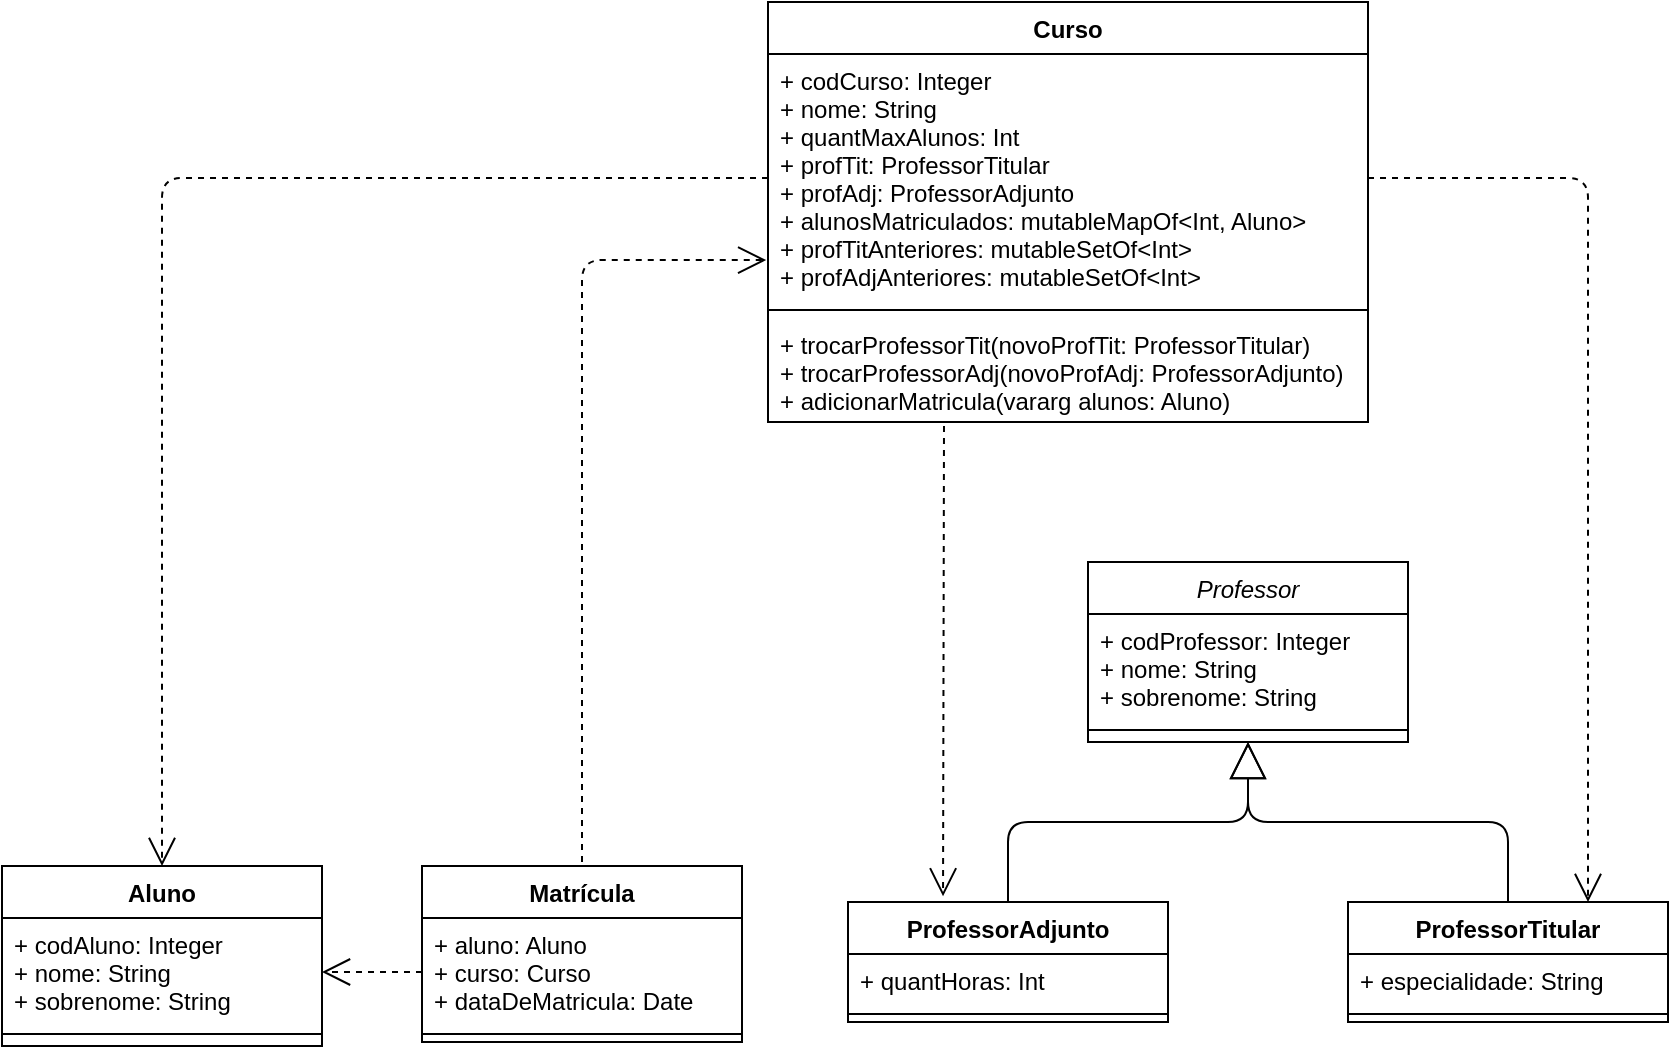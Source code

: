 <mxfile version="13.7.7" type="device"><diagram id="C5RBs43oDa-KdzZeNtuy" name="Page-1"><mxGraphModel dx="2012" dy="662" grid="1" gridSize="10" guides="1" tooltips="1" connect="1" arrows="1" fold="1" page="1" pageScale="1" pageWidth="827" pageHeight="1169" math="0" shadow="0"><root><mxCell id="WIyWlLk6GJQsqaUBKTNV-0"/><mxCell id="WIyWlLk6GJQsqaUBKTNV-1" parent="WIyWlLk6GJQsqaUBKTNV-0"/><mxCell id="DZw8x-lJZhDjdpbKTeVV-8" value="" style="endArrow=block;endSize=16;endFill=0;html=1;entryX=0.5;entryY=1;entryDx=0;entryDy=0;exitX=0.5;exitY=0;exitDx=0;exitDy=0;" parent="WIyWlLk6GJQsqaUBKTNV-1" source="DZw8x-lJZhDjdpbKTeVV-0" target="t6tmX8b1T9MXkk8Mee-C-0" edge="1"><mxGeometry x="-1" y="57" width="160" relative="1" as="geometry"><mxPoint x="-327" y="590" as="sourcePoint"/><mxPoint x="-167" y="590" as="targetPoint"/><Array as="points"><mxPoint x="-297" y="460"/><mxPoint x="-177" y="460"/></Array><mxPoint x="-15" y="11" as="offset"/></mxGeometry></mxCell><mxCell id="DZw8x-lJZhDjdpbKTeVV-9" value="" style="endArrow=block;endSize=16;endFill=0;html=1;entryX=0.5;entryY=1;entryDx=0;entryDy=0;exitX=0.5;exitY=0;exitDx=0;exitDy=0;" parent="WIyWlLk6GJQsqaUBKTNV-1" source="DZw8x-lJZhDjdpbKTeVV-4" target="t6tmX8b1T9MXkk8Mee-C-0" edge="1"><mxGeometry width="160" relative="1" as="geometry"><mxPoint x="-327" y="590" as="sourcePoint"/><mxPoint x="-167" y="590" as="targetPoint"/><Array as="points"><mxPoint x="-47" y="460"/><mxPoint x="-177" y="460"/></Array></mxGeometry></mxCell><mxCell id="g8_K6V4UNwP7HLlXSJiA-8" value="" style="endArrow=open;endSize=12;dashed=1;html=1;entryX=-0.003;entryY=0.831;entryDx=0;entryDy=0;entryPerimeter=0;" edge="1" parent="WIyWlLk6GJQsqaUBKTNV-1" target="7tgIvww6n7GfTnw3CCgs-1"><mxGeometry x="0.684" y="-111" width="160" relative="1" as="geometry"><mxPoint x="-510" y="480" as="sourcePoint"/><mxPoint x="-510" y="370" as="targetPoint"/><Array as="points"><mxPoint x="-510" y="179"/></Array><mxPoint as="offset"/></mxGeometry></mxCell><mxCell id="g8_K6V4UNwP7HLlXSJiA-9" value="" style="endArrow=open;endSize=12;dashed=1;html=1;entryX=1;entryY=0.5;entryDx=0;entryDy=0;exitX=0;exitY=0.5;exitDx=0;exitDy=0;" edge="1" parent="WIyWlLk6GJQsqaUBKTNV-1" source="g8_K6V4UNwP7HLlXSJiA-1" target="zkfFHV4jXpPFQw0GAbJ--7"><mxGeometry x="0.684" y="-111" width="160" relative="1" as="geometry"><mxPoint x="-500" y="490" as="sourcePoint"/><mxPoint x="-407.9" y="189.044" as="targetPoint"/><Array as="points"/><mxPoint as="offset"/></mxGeometry></mxCell><mxCell id="g8_K6V4UNwP7HLlXSJiA-10" value="" style="endArrow=open;endSize=12;dashed=1;html=1;entryX=0.5;entryY=0;entryDx=0;entryDy=0;exitX=0;exitY=0.5;exitDx=0;exitDy=0;" edge="1" parent="WIyWlLk6GJQsqaUBKTNV-1" source="7tgIvww6n7GfTnw3CCgs-1" target="zkfFHV4jXpPFQw0GAbJ--6"><mxGeometry x="0.437" y="280" width="160" relative="1" as="geometry"><mxPoint x="-300" y="270" as="sourcePoint"/><mxPoint x="-140" y="270" as="targetPoint"/><Array as="points"><mxPoint x="-720" y="138"/></Array><mxPoint as="offset"/></mxGeometry></mxCell><mxCell id="g8_K6V4UNwP7HLlXSJiA-12" value="" style="endArrow=open;endSize=12;dashed=1;html=1;entryX=0.75;entryY=0;entryDx=0;entryDy=0;exitX=1;exitY=0.5;exitDx=0;exitDy=0;" edge="1" parent="WIyWlLk6GJQsqaUBKTNV-1" source="7tgIvww6n7GfTnw3CCgs-1" target="DZw8x-lJZhDjdpbKTeVV-4"><mxGeometry x="-0.645" y="17" width="160" relative="1" as="geometry"><mxPoint x="-86" y="160" as="sourcePoint"/><mxPoint x="74" y="160" as="targetPoint"/><Array as="points"><mxPoint x="-7" y="138"/></Array><mxPoint x="-2" y="-8" as="offset"/></mxGeometry></mxCell><mxCell id="g8_K6V4UNwP7HLlXSJiA-13" value="" style="endArrow=open;endSize=12;dashed=1;html=1;entryX=0.297;entryY=-0.047;entryDx=0;entryDy=0;entryPerimeter=0;" edge="1" parent="WIyWlLk6GJQsqaUBKTNV-1" target="DZw8x-lJZhDjdpbKTeVV-0"><mxGeometry x="-0.645" y="17" width="160" relative="1" as="geometry"><mxPoint x="-329" y="262" as="sourcePoint"/><mxPoint x="-325" y="500" as="targetPoint"/><Array as="points"/><mxPoint x="-2" y="-8" as="offset"/></mxGeometry></mxCell><mxCell id="7tgIvww6n7GfTnw3CCgs-0" value="Curso" style="swimlane;fontStyle=1;align=center;verticalAlign=top;childLayout=stackLayout;horizontal=1;startSize=26;horizontalStack=0;resizeParent=1;resizeParentMax=0;resizeLast=0;collapsible=1;marginBottom=0;" parent="WIyWlLk6GJQsqaUBKTNV-1" vertex="1"><mxGeometry x="-417" y="50" width="300" height="210" as="geometry"/></mxCell><mxCell id="7tgIvww6n7GfTnw3CCgs-1" value="+ codCurso: Integer&#10;+ nome: String&#10;+ quantMaxAlunos: Int&#10;+ profTit: ProfessorTitular&#10;+ profAdj: ProfessorAdjunto&#10;+ alunosMatriculados: mutableMapOf&lt;Int, Aluno&gt;&#10;+ profTitAnteriores: mutableSetOf&lt;Int&gt;&#10;+ profAdjAnteriores: mutableSetOf&lt;Int&gt;&#10;" style="text;strokeColor=none;fillColor=none;align=left;verticalAlign=top;spacingLeft=4;spacingRight=4;overflow=hidden;rotatable=0;points=[[0,0.5],[1,0.5]];portConstraint=eastwest;" parent="7tgIvww6n7GfTnw3CCgs-0" vertex="1"><mxGeometry y="26" width="300" height="124" as="geometry"/></mxCell><mxCell id="7tgIvww6n7GfTnw3CCgs-2" value="" style="line;strokeWidth=1;fillColor=none;align=left;verticalAlign=middle;spacingTop=-1;spacingLeft=3;spacingRight=3;rotatable=0;labelPosition=right;points=[];portConstraint=eastwest;" parent="7tgIvww6n7GfTnw3CCgs-0" vertex="1"><mxGeometry y="150" width="300" height="8" as="geometry"/></mxCell><mxCell id="gILD4UmzUhZZvOeidIGw-1" value="+ trocarProfessorTit(novoProfTit: ProfessorTitular)&#10;+ trocarProfessorAdj(novoProfAdj: ProfessorAdjunto)&#10;+ adicionarMatricula(vararg alunos: Aluno)&#10;" style="text;strokeColor=none;fillColor=none;align=left;verticalAlign=top;spacingLeft=4;spacingRight=4;overflow=hidden;rotatable=0;points=[[0,0.5],[1,0.5]];portConstraint=eastwest;" parent="7tgIvww6n7GfTnw3CCgs-0" vertex="1"><mxGeometry y="158" width="300" height="52" as="geometry"/></mxCell><mxCell id="zkfFHV4jXpPFQw0GAbJ--6" value="Aluno" style="swimlane;fontStyle=1;align=center;verticalAlign=top;childLayout=stackLayout;horizontal=1;startSize=26;horizontalStack=0;resizeParent=1;resizeLast=0;collapsible=1;marginBottom=0;rounded=0;shadow=0;strokeWidth=1;" parent="WIyWlLk6GJQsqaUBKTNV-1" vertex="1"><mxGeometry x="-800" y="482" width="160" height="90" as="geometry"><mxRectangle x="130" y="380" width="160" height="26" as="alternateBounds"/></mxGeometry></mxCell><mxCell id="zkfFHV4jXpPFQw0GAbJ--7" value="+ codAluno: Integer&#10;+ nome: String&#10;+ sobrenome: String" style="text;align=left;verticalAlign=top;spacingLeft=4;spacingRight=4;overflow=hidden;rotatable=0;points=[[0,0.5],[1,0.5]];portConstraint=eastwest;" parent="zkfFHV4jXpPFQw0GAbJ--6" vertex="1"><mxGeometry y="26" width="160" height="54" as="geometry"/></mxCell><mxCell id="zkfFHV4jXpPFQw0GAbJ--9" value="" style="line;html=1;strokeWidth=1;align=left;verticalAlign=middle;spacingTop=-1;spacingLeft=3;spacingRight=3;rotatable=0;labelPosition=right;points=[];portConstraint=eastwest;" parent="zkfFHV4jXpPFQw0GAbJ--6" vertex="1"><mxGeometry y="80" width="160" height="8" as="geometry"/></mxCell><mxCell id="g8_K6V4UNwP7HLlXSJiA-0" value="Matrícula" style="swimlane;fontStyle=1;align=center;verticalAlign=top;childLayout=stackLayout;horizontal=1;startSize=26;horizontalStack=0;resizeParent=1;resizeParentMax=0;resizeLast=0;collapsible=1;marginBottom=0;" vertex="1" parent="WIyWlLk6GJQsqaUBKTNV-1"><mxGeometry x="-590" y="482" width="160" height="88" as="geometry"/></mxCell><mxCell id="g8_K6V4UNwP7HLlXSJiA-1" value="+ aluno: Aluno&#10;+ curso: Curso&#10;+ dataDeMatricula: Date" style="text;strokeColor=none;fillColor=none;align=left;verticalAlign=top;spacingLeft=4;spacingRight=4;overflow=hidden;rotatable=0;points=[[0,0.5],[1,0.5]];portConstraint=eastwest;" vertex="1" parent="g8_K6V4UNwP7HLlXSJiA-0"><mxGeometry y="26" width="160" height="54" as="geometry"/></mxCell><mxCell id="g8_K6V4UNwP7HLlXSJiA-2" value="" style="line;strokeWidth=1;fillColor=none;align=left;verticalAlign=middle;spacingTop=-1;spacingLeft=3;spacingRight=3;rotatable=0;labelPosition=right;points=[];portConstraint=eastwest;" vertex="1" parent="g8_K6V4UNwP7HLlXSJiA-0"><mxGeometry y="80" width="160" height="8" as="geometry"/></mxCell><mxCell id="DZw8x-lJZhDjdpbKTeVV-0" value="ProfessorAdjunto" style="swimlane;fontStyle=1;align=center;verticalAlign=top;childLayout=stackLayout;horizontal=1;startSize=26;horizontalStack=0;resizeParent=1;resizeParentMax=0;resizeLast=0;collapsible=1;marginBottom=0;" parent="WIyWlLk6GJQsqaUBKTNV-1" vertex="1"><mxGeometry x="-377" y="500" width="160" height="60" as="geometry"/></mxCell><mxCell id="DZw8x-lJZhDjdpbKTeVV-1" value="+ quantHoras: Int" style="text;strokeColor=none;fillColor=none;align=left;verticalAlign=top;spacingLeft=4;spacingRight=4;overflow=hidden;rotatable=0;points=[[0,0.5],[1,0.5]];portConstraint=eastwest;" parent="DZw8x-lJZhDjdpbKTeVV-0" vertex="1"><mxGeometry y="26" width="160" height="26" as="geometry"/></mxCell><mxCell id="DZw8x-lJZhDjdpbKTeVV-2" value="" style="line;strokeWidth=1;fillColor=none;align=left;verticalAlign=middle;spacingTop=-1;spacingLeft=3;spacingRight=3;rotatable=0;labelPosition=right;points=[];portConstraint=eastwest;" parent="DZw8x-lJZhDjdpbKTeVV-0" vertex="1"><mxGeometry y="52" width="160" height="8" as="geometry"/></mxCell><mxCell id="DZw8x-lJZhDjdpbKTeVV-4" value="ProfessorTitular" style="swimlane;fontStyle=1;align=center;verticalAlign=top;childLayout=stackLayout;horizontal=1;startSize=26;horizontalStack=0;resizeParent=1;resizeParentMax=0;resizeLast=0;collapsible=1;marginBottom=0;" parent="WIyWlLk6GJQsqaUBKTNV-1" vertex="1"><mxGeometry x="-127" y="500" width="160" height="60" as="geometry"/></mxCell><mxCell id="DZw8x-lJZhDjdpbKTeVV-5" value="+ especialidade: String" style="text;strokeColor=none;fillColor=none;align=left;verticalAlign=top;spacingLeft=4;spacingRight=4;overflow=hidden;rotatable=0;points=[[0,0.5],[1,0.5]];portConstraint=eastwest;" parent="DZw8x-lJZhDjdpbKTeVV-4" vertex="1"><mxGeometry y="26" width="160" height="26" as="geometry"/></mxCell><mxCell id="DZw8x-lJZhDjdpbKTeVV-6" value="" style="line;strokeWidth=1;fillColor=none;align=left;verticalAlign=middle;spacingTop=-1;spacingLeft=3;spacingRight=3;rotatable=0;labelPosition=right;points=[];portConstraint=eastwest;" parent="DZw8x-lJZhDjdpbKTeVV-4" vertex="1"><mxGeometry y="52" width="160" height="8" as="geometry"/></mxCell><mxCell id="t6tmX8b1T9MXkk8Mee-C-0" value="Professor" style="swimlane;fontStyle=2;align=center;verticalAlign=top;childLayout=stackLayout;horizontal=1;startSize=26;horizontalStack=0;resizeParent=1;resizeLast=0;collapsible=1;marginBottom=0;rounded=0;shadow=0;strokeWidth=1;" parent="WIyWlLk6GJQsqaUBKTNV-1" vertex="1"><mxGeometry x="-257" y="330" width="160" height="90" as="geometry"><mxRectangle x="130" y="380" width="160" height="26" as="alternateBounds"/></mxGeometry></mxCell><mxCell id="t6tmX8b1T9MXkk8Mee-C-1" value="+ codProfessor: Integer&#10;+ nome: String&#10;+ sobrenome: String" style="text;align=left;verticalAlign=top;spacingLeft=4;spacingRight=4;overflow=hidden;rotatable=0;points=[[0,0.5],[1,0.5]];portConstraint=eastwest;" parent="t6tmX8b1T9MXkk8Mee-C-0" vertex="1"><mxGeometry y="26" width="160" height="54" as="geometry"/></mxCell><mxCell id="t6tmX8b1T9MXkk8Mee-C-2" value="" style="line;html=1;strokeWidth=1;align=left;verticalAlign=middle;spacingTop=-1;spacingLeft=3;spacingRight=3;rotatable=0;labelPosition=right;points=[];portConstraint=eastwest;" parent="t6tmX8b1T9MXkk8Mee-C-0" vertex="1"><mxGeometry y="80" width="160" height="8" as="geometry"/></mxCell></root></mxGraphModel></diagram></mxfile>